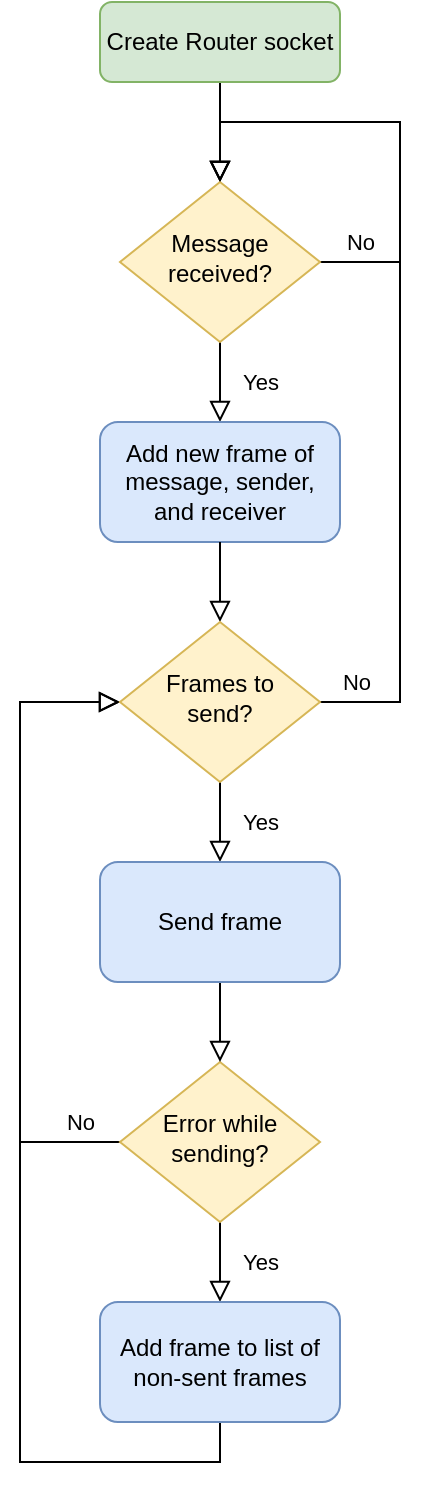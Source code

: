 <mxfile version="16.2.4" type="device"><diagram id="C5RBs43oDa-KdzZeNtuy" name="Page-1"><mxGraphModel dx="577" dy="767" grid="1" gridSize="10" guides="1" tooltips="1" connect="1" arrows="1" fold="1" page="1" pageScale="1" pageWidth="827" pageHeight="1169" math="0" shadow="0"><root><mxCell id="WIyWlLk6GJQsqaUBKTNV-0"/><mxCell id="WIyWlLk6GJQsqaUBKTNV-1" parent="WIyWlLk6GJQsqaUBKTNV-0"/><mxCell id="WIyWlLk6GJQsqaUBKTNV-2" value="" style="rounded=0;html=1;jettySize=auto;orthogonalLoop=1;fontSize=11;endArrow=block;endFill=0;endSize=8;strokeWidth=1;shadow=0;labelBackgroundColor=none;edgeStyle=orthogonalEdgeStyle;" parent="WIyWlLk6GJQsqaUBKTNV-1" source="WIyWlLk6GJQsqaUBKTNV-3" target="WIyWlLk6GJQsqaUBKTNV-6" edge="1"><mxGeometry relative="1" as="geometry"/></mxCell><mxCell id="WIyWlLk6GJQsqaUBKTNV-3" value="Create Router socket" style="rounded=1;whiteSpace=wrap;html=1;fontSize=12;glass=0;strokeWidth=1;shadow=0;fillColor=#d5e8d4;strokeColor=#82b366;" parent="WIyWlLk6GJQsqaUBKTNV-1" vertex="1"><mxGeometry x="160" y="80" width="120" height="40" as="geometry"/></mxCell><mxCell id="WIyWlLk6GJQsqaUBKTNV-4" value="Yes" style="rounded=0;html=1;jettySize=auto;orthogonalLoop=1;fontSize=11;endArrow=block;endFill=0;endSize=8;strokeWidth=1;shadow=0;labelBackgroundColor=none;edgeStyle=orthogonalEdgeStyle;entryX=0.5;entryY=0;entryDx=0;entryDy=0;" parent="WIyWlLk6GJQsqaUBKTNV-1" source="WIyWlLk6GJQsqaUBKTNV-6" target="s-xmSFVh0Lfr2zyN17_t-0" edge="1"><mxGeometry y="20" relative="1" as="geometry"><mxPoint as="offset"/><mxPoint x="220" y="280" as="targetPoint"/></mxGeometry></mxCell><mxCell id="WIyWlLk6GJQsqaUBKTNV-5" value="No" style="edgeStyle=orthogonalEdgeStyle;rounded=0;html=1;jettySize=auto;orthogonalLoop=1;fontSize=11;endArrow=block;endFill=0;endSize=8;strokeWidth=1;shadow=0;labelBackgroundColor=none;entryX=0.5;entryY=0;entryDx=0;entryDy=0;" parent="WIyWlLk6GJQsqaUBKTNV-1" source="WIyWlLk6GJQsqaUBKTNV-6" target="WIyWlLk6GJQsqaUBKTNV-6" edge="1"><mxGeometry x="-0.826" y="10" relative="1" as="geometry"><mxPoint as="offset"/><mxPoint x="320" y="210" as="targetPoint"/><Array as="points"><mxPoint x="310" y="210"/><mxPoint x="310" y="140"/><mxPoint x="220" y="140"/></Array></mxGeometry></mxCell><mxCell id="WIyWlLk6GJQsqaUBKTNV-6" value="&lt;div&gt;Message&lt;/div&gt;&lt;div&gt;received?&lt;br&gt;&lt;/div&gt;" style="rhombus;whiteSpace=wrap;html=1;shadow=0;fontFamily=Helvetica;fontSize=12;align=center;strokeWidth=1;spacing=6;spacingTop=-4;fillColor=#fff2cc;strokeColor=#d6b656;" parent="WIyWlLk6GJQsqaUBKTNV-1" vertex="1"><mxGeometry x="170" y="170" width="100" height="80" as="geometry"/></mxCell><mxCell id="s-xmSFVh0Lfr2zyN17_t-4" value="&lt;div&gt;Yes&lt;/div&gt;" style="edgeStyle=orthogonalEdgeStyle;rounded=0;orthogonalLoop=1;jettySize=auto;html=1;exitX=0.5;exitY=1;exitDx=0;exitDy=0;entryX=0.5;entryY=0;entryDx=0;entryDy=0;endArrow=block;endFill=0;endSize=8;" edge="1" parent="WIyWlLk6GJQsqaUBKTNV-1" source="s-xmSFVh0Lfr2zyN17_t-10" target="s-xmSFVh0Lfr2zyN17_t-11"><mxGeometry y="20" relative="1" as="geometry"><mxPoint x="220" y="450" as="sourcePoint"/><mxPoint as="offset"/></mxGeometry></mxCell><mxCell id="s-xmSFVh0Lfr2zyN17_t-0" value="Add new frame of message, sender, and receiver" style="rounded=1;whiteSpace=wrap;html=1;fillColor=#dae8fc;strokeColor=#6c8ebf;" vertex="1" parent="WIyWlLk6GJQsqaUBKTNV-1"><mxGeometry x="160" y="290" width="120" height="60" as="geometry"/></mxCell><mxCell id="s-xmSFVh0Lfr2zyN17_t-1" value="" style="rounded=0;html=1;jettySize=auto;orthogonalLoop=1;fontSize=11;endArrow=block;endFill=0;endSize=8;strokeWidth=1;shadow=0;labelBackgroundColor=none;edgeStyle=orthogonalEdgeStyle;exitX=0.5;exitY=1;exitDx=0;exitDy=0;entryX=0.5;entryY=0;entryDx=0;entryDy=0;" edge="1" parent="WIyWlLk6GJQsqaUBKTNV-1" source="s-xmSFVh0Lfr2zyN17_t-0" target="s-xmSFVh0Lfr2zyN17_t-10"><mxGeometry relative="1" as="geometry"><mxPoint x="220" y="390" as="sourcePoint"/><mxPoint x="220" y="390" as="targetPoint"/><Array as="points"><mxPoint x="220" y="370"/></Array></mxGeometry></mxCell><mxCell id="s-xmSFVh0Lfr2zyN17_t-5" value="No" style="edgeStyle=orthogonalEdgeStyle;rounded=0;orthogonalLoop=1;jettySize=auto;html=1;exitX=1;exitY=0.5;exitDx=0;exitDy=0;endArrow=block;endFill=0;endSize=8;entryX=0.5;entryY=0;entryDx=0;entryDy=0;" edge="1" parent="WIyWlLk6GJQsqaUBKTNV-1" source="s-xmSFVh0Lfr2zyN17_t-10" target="WIyWlLk6GJQsqaUBKTNV-6"><mxGeometry x="-0.92" y="10" relative="1" as="geometry"><mxPoint x="220" y="140" as="targetPoint"/><Array as="points"><mxPoint x="310" y="430"/><mxPoint x="310" y="140"/><mxPoint x="220" y="140"/></Array><mxPoint as="offset"/></mxGeometry></mxCell><mxCell id="s-xmSFVh0Lfr2zyN17_t-9" value="Yes" style="edgeStyle=orthogonalEdgeStyle;rounded=0;orthogonalLoop=1;jettySize=auto;html=1;exitX=0.5;exitY=1;exitDx=0;exitDy=0;entryX=0.5;entryY=0;entryDx=0;entryDy=0;endArrow=block;endFill=0;endSize=8;" edge="1" parent="WIyWlLk6GJQsqaUBKTNV-1" source="s-xmSFVh0Lfr2zyN17_t-3" target="s-xmSFVh0Lfr2zyN17_t-8"><mxGeometry y="20" relative="1" as="geometry"><mxPoint as="offset"/></mxGeometry></mxCell><mxCell id="s-xmSFVh0Lfr2zyN17_t-13" value="No" style="edgeStyle=orthogonalEdgeStyle;rounded=0;orthogonalLoop=1;jettySize=auto;html=1;exitX=0;exitY=0.5;exitDx=0;exitDy=0;entryX=0;entryY=0.5;entryDx=0;entryDy=0;endArrow=block;endFill=0;endSize=8;" edge="1" parent="WIyWlLk6GJQsqaUBKTNV-1" source="s-xmSFVh0Lfr2zyN17_t-3" target="s-xmSFVh0Lfr2zyN17_t-10"><mxGeometry x="-0.875" y="-10" relative="1" as="geometry"><Array as="points"><mxPoint x="120" y="650"/><mxPoint x="120" y="430"/></Array><mxPoint as="offset"/></mxGeometry></mxCell><mxCell id="s-xmSFVh0Lfr2zyN17_t-3" value="Error while sending?" style="rhombus;whiteSpace=wrap;html=1;shadow=0;fontFamily=Helvetica;fontSize=12;align=center;strokeWidth=1;spacing=6;spacingTop=-4;fillColor=#fff2cc;strokeColor=#d6b656;" vertex="1" parent="WIyWlLk6GJQsqaUBKTNV-1"><mxGeometry x="170" y="610" width="100" height="80" as="geometry"/></mxCell><mxCell id="s-xmSFVh0Lfr2zyN17_t-14" style="edgeStyle=orthogonalEdgeStyle;rounded=0;orthogonalLoop=1;jettySize=auto;html=1;exitX=0.5;exitY=1;exitDx=0;exitDy=0;endArrow=block;endFill=0;endSize=8;entryX=0;entryY=0.5;entryDx=0;entryDy=0;" edge="1" parent="WIyWlLk6GJQsqaUBKTNV-1" source="s-xmSFVh0Lfr2zyN17_t-8" target="s-xmSFVh0Lfr2zyN17_t-10"><mxGeometry relative="1" as="geometry"><mxPoint x="120" y="490" as="targetPoint"/><Array as="points"><mxPoint x="220" y="810"/><mxPoint x="120" y="810"/><mxPoint x="120" y="430"/></Array></mxGeometry></mxCell><mxCell id="s-xmSFVh0Lfr2zyN17_t-8" value="Add frame to list of non-sent frames" style="rounded=1;whiteSpace=wrap;html=1;fillColor=#dae8fc;strokeColor=#6c8ebf;" vertex="1" parent="WIyWlLk6GJQsqaUBKTNV-1"><mxGeometry x="160" y="730" width="120" height="60" as="geometry"/></mxCell><mxCell id="s-xmSFVh0Lfr2zyN17_t-10" value="&lt;div&gt;Frames to&lt;/div&gt;&lt;div&gt;send?&lt;/div&gt;" style="rhombus;whiteSpace=wrap;html=1;shadow=0;fontFamily=Helvetica;fontSize=12;align=center;strokeWidth=1;spacing=6;spacingTop=-4;fillColor=#fff2cc;strokeColor=#d6b656;" vertex="1" parent="WIyWlLk6GJQsqaUBKTNV-1"><mxGeometry x="170" y="390" width="100" height="80" as="geometry"/></mxCell><mxCell id="s-xmSFVh0Lfr2zyN17_t-12" style="edgeStyle=orthogonalEdgeStyle;rounded=0;orthogonalLoop=1;jettySize=auto;html=1;exitX=0.5;exitY=1;exitDx=0;exitDy=0;entryX=0.5;entryY=0;entryDx=0;entryDy=0;endArrow=block;endFill=0;endSize=8;" edge="1" parent="WIyWlLk6GJQsqaUBKTNV-1" source="s-xmSFVh0Lfr2zyN17_t-11" target="s-xmSFVh0Lfr2zyN17_t-3"><mxGeometry relative="1" as="geometry"/></mxCell><mxCell id="s-xmSFVh0Lfr2zyN17_t-11" value="Send frame" style="rounded=1;whiteSpace=wrap;html=1;fillColor=#dae8fc;strokeColor=#6c8ebf;" vertex="1" parent="WIyWlLk6GJQsqaUBKTNV-1"><mxGeometry x="160" y="510" width="120" height="60" as="geometry"/></mxCell></root></mxGraphModel></diagram></mxfile>
